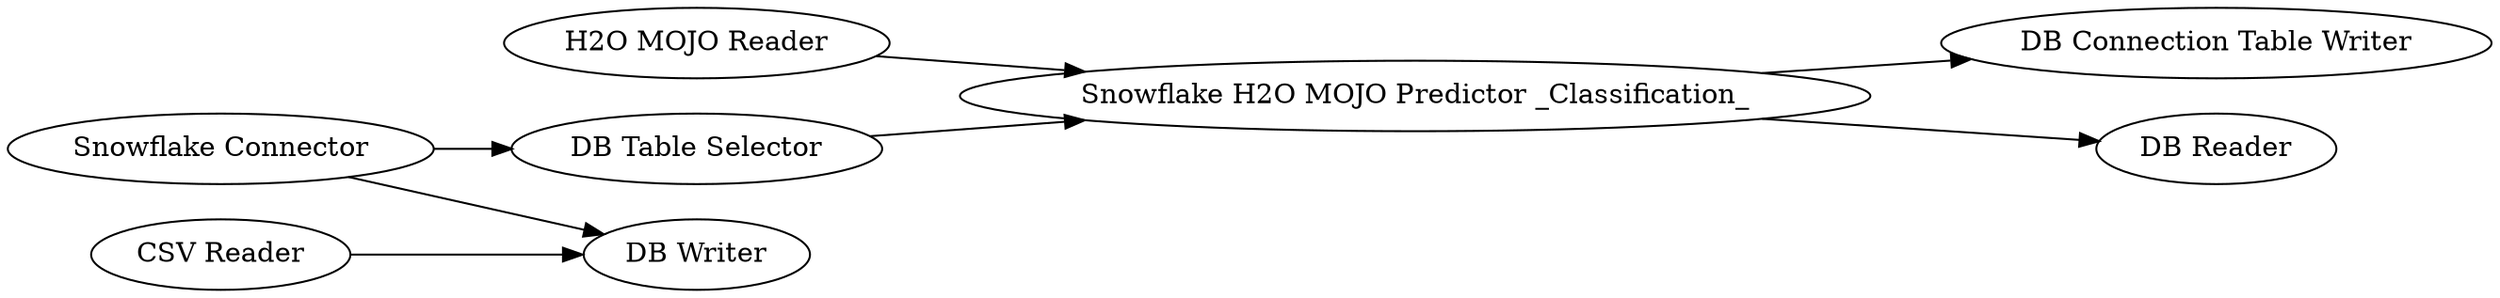 digraph {
	178 -> 170
	160 -> 178
	175 -> 170
	107 -> 177
	170 -> 179
	170 -> 180
	160 -> 177
	175 [label="H2O MOJO Reader"]
	170 [label="Snowflake H2O MOJO Predictor _Classification_"]
	107 [label="CSV Reader"]
	179 [label="DB Connection Table Writer"]
	180 [label="DB Reader"]
	178 [label="DB Table Selector"]
	177 [label="DB Writer"]
	160 [label="Snowflake Connector"]
	rankdir=LR
}
